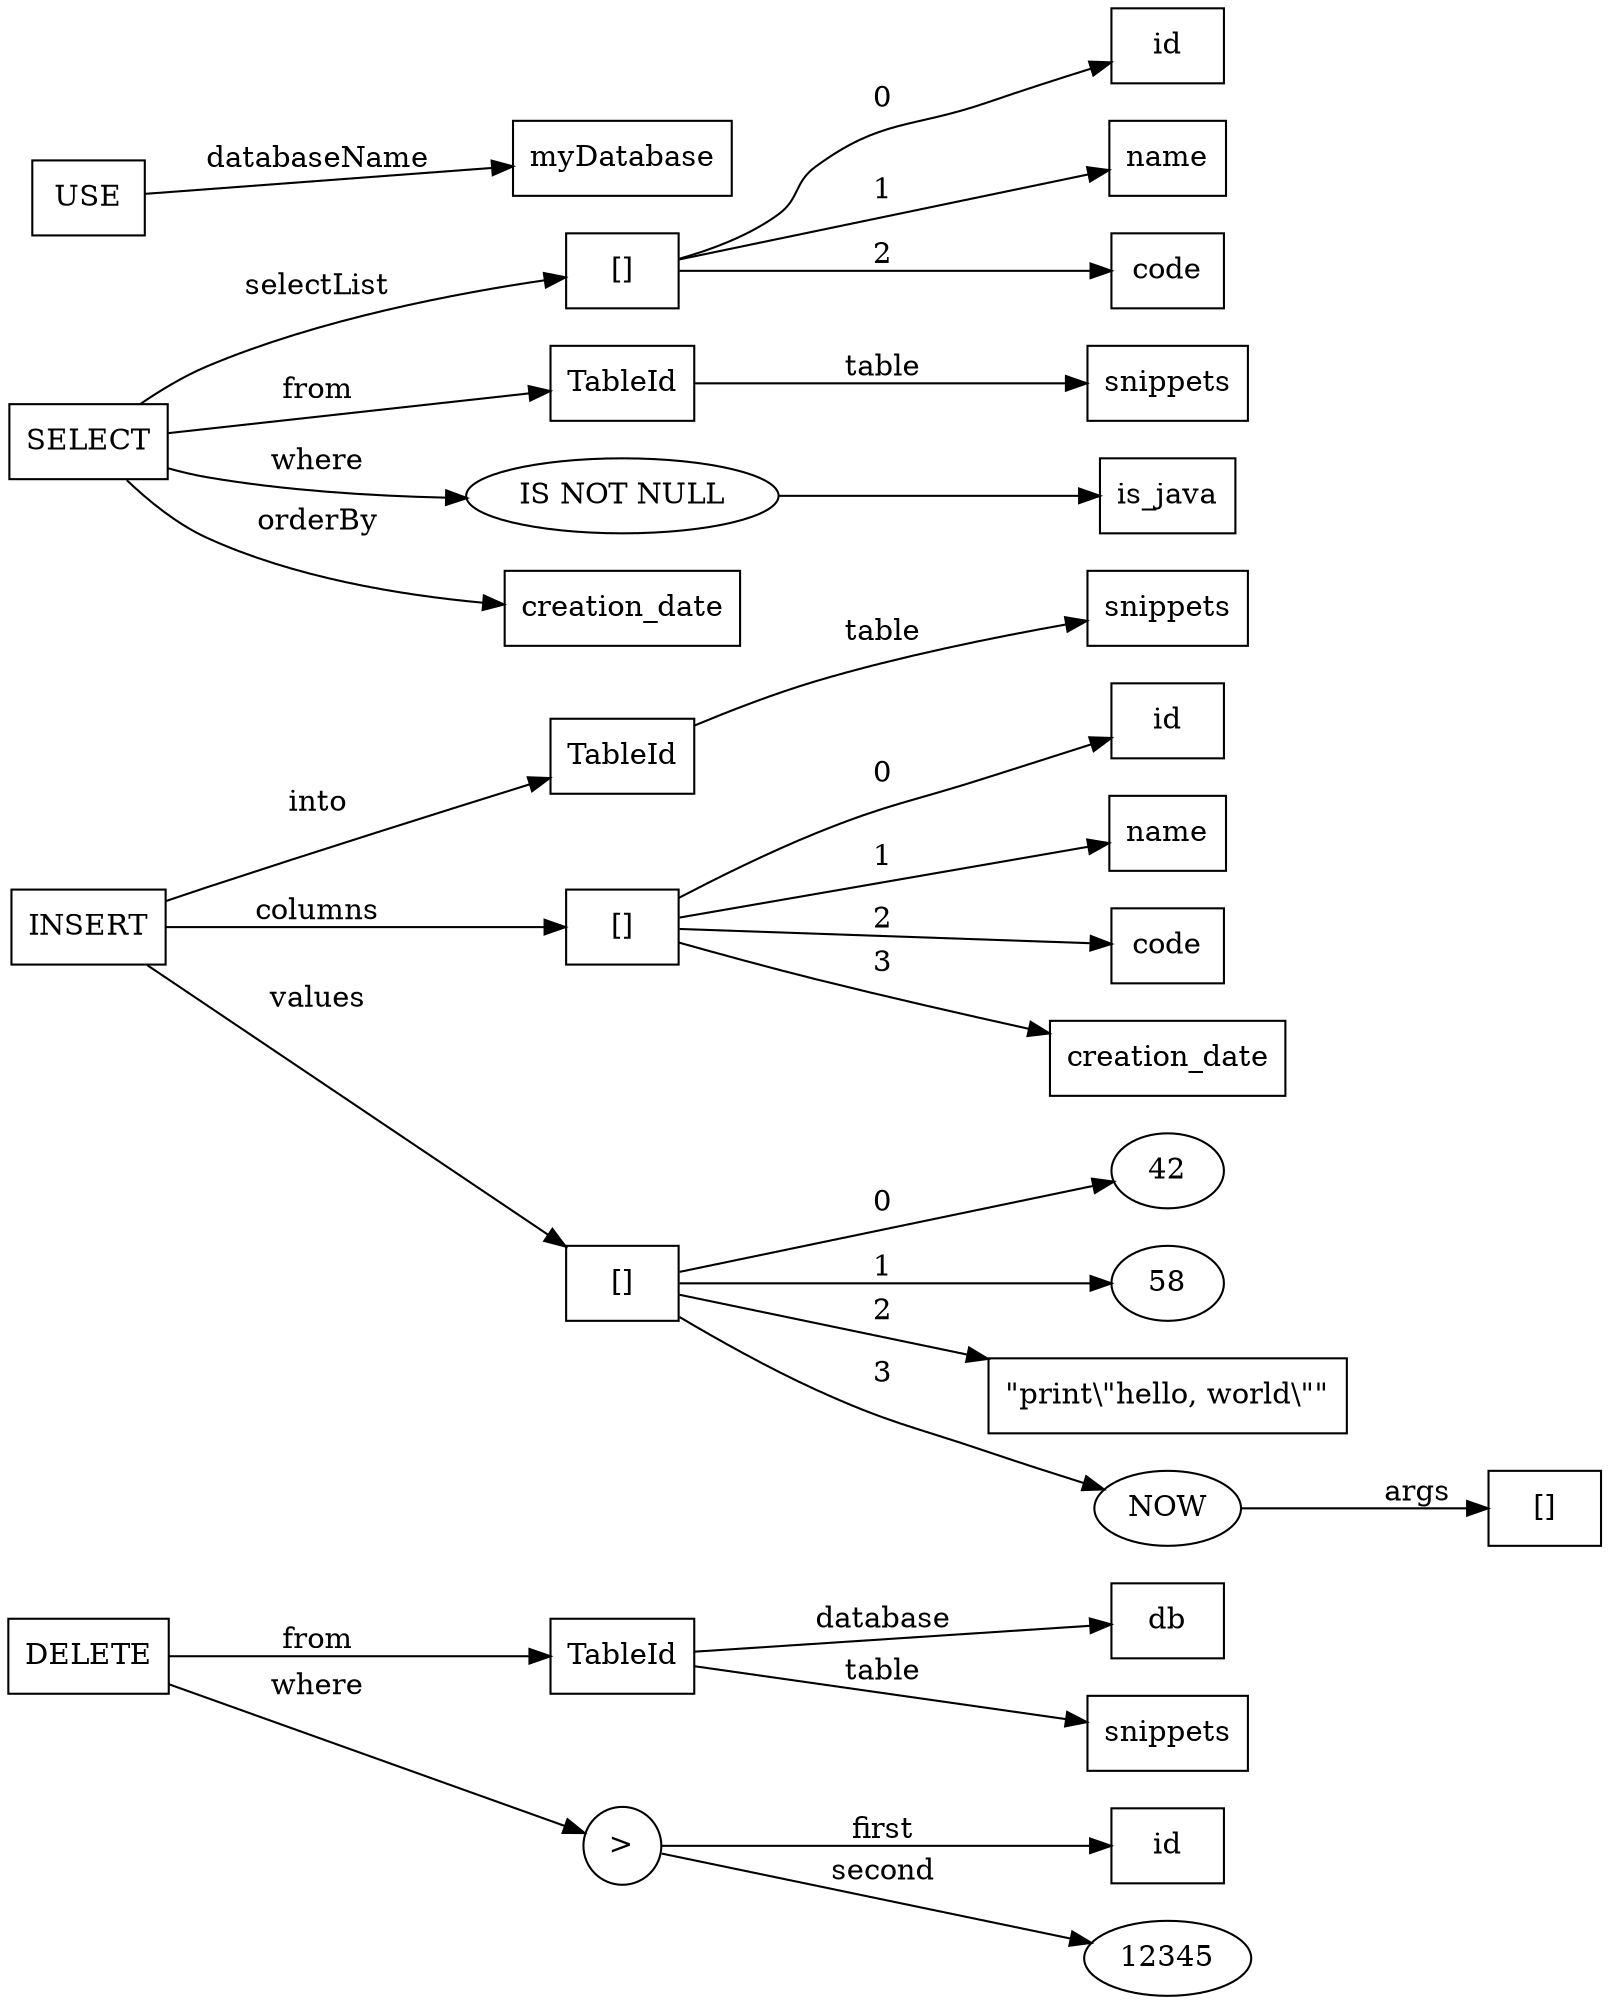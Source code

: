 /* DOT vizgraph file with an AST-forest of the parsed SQL statements. */
/* To generate a .PNG image of the AST, run: */
/* dot -Tpng <thisFile> -o <outputFile.png> */

digraph {
  rankdir=LR;
  root [style=invisible];
  n1 [shape=box,label="USE"];
  n2 [shape=box,label="myDatabase"];
  n3 [shape=box,label="SELECT"];
  n4 [shape=box,label="[]"];
  n5 [shape=box,label="id"];
  n6 [shape=box,label="name"];
  n7 [shape=box,label="code"];
  n8 [shape=box,label="TableId"];
  n9 [shape=box,label="snippets"];
  n11 [shape=box,label="is_java"];
  n10 [shape=ellipse,label="IS NOT NULL"];
  n12 [shape=box,label="creation_date"];
  n13 [shape=box,label="INSERT"];
  n14 [shape=box,label="TableId"];
  n15 [shape=box,label="snippets"];
  n16 [shape=box,label="[]"];
  n17 [shape=box,label="id"];
  n18 [shape=box,label="name"];
  n19 [shape=box,label="code"];
  n20 [shape=box,label="creation_date"];
  n21 [shape=box,label="[]"];
  n22 [shape=ellipse,label="42"];
  n23 [shape=ellipse,label="58"];
  n24 [shape=box,label="\"print\\\"hello, world\\\"\""];
  n25 [shape=ellipse,label="NOW"];
  n26 [shape=box,label="[]"];
  n27 [shape=box,label="DELETE"];
  n28 [shape=box,label="TableId"];
  n29 [shape=box,label="db"];
  n30 [shape=box,label="snippets"];
  n32 [shape=box,label="id"];
  n33 [shape=ellipse,label="12345"];
  n31 [shape=circle,label=">"];
  n1 -> n2[label="databaseName"];
  n4 -> n5[label="0"];
  n4 -> n6[label="1"];
  n4 -> n7[label="2"];
  n3 -> n4[label="selectList"];
  n8 -> n9[label="table"];
  n3 -> n8[label="from"];
  n10 -> n11[label=""];
  n3 -> n10[label="where"];
  n3 -> n12[label="orderBy"];
  n14 -> n15[label="table"];
  n13 -> n14[label="into"];
  n16 -> n17[label="0"];
  n16 -> n18[label="1"];
  n16 -> n19[label="2"];
  n16 -> n20[label="3"];
  n13 -> n16[label="columns"];
  n21 -> n22[label="0"];
  n21 -> n23[label="1"];
  n21 -> n24[label="2"];
  n25 -> n26[label="args"];
  n21 -> n25[label="3"];
  n13 -> n21[label="values"];
  n28 -> n29[label="database"];
  n28 -> n30[label="table"];
  n27 -> n28[label="from"];
  n31 -> n32[label="first"];
  n31 -> n33[label="second"];
  n27 -> n31[label="where"];
  {
    rank = same;
    root -> n1 -> n3 -> n13 -> n27 [style=invis];
    rankdir=TB;
  }
}

